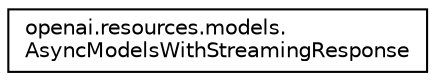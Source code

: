 digraph "Graphical Class Hierarchy"
{
 // LATEX_PDF_SIZE
  edge [fontname="Helvetica",fontsize="10",labelfontname="Helvetica",labelfontsize="10"];
  node [fontname="Helvetica",fontsize="10",shape=record];
  rankdir="LR";
  Node0 [label="openai.resources.models.\lAsyncModelsWithStreamingResponse",height=0.2,width=0.4,color="black", fillcolor="white", style="filled",URL="$classopenai_1_1resources_1_1models_1_1AsyncModelsWithStreamingResponse.html",tooltip=" "];
}
